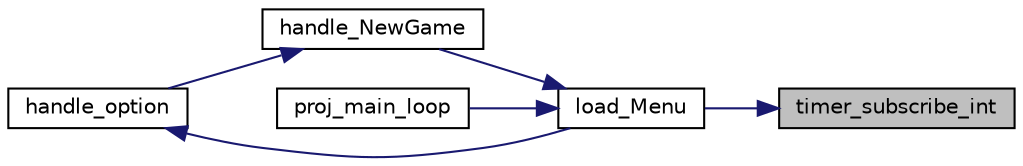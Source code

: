digraph "timer_subscribe_int"
{
 // LATEX_PDF_SIZE
  edge [fontname="Helvetica",fontsize="10",labelfontname="Helvetica",labelfontsize="10"];
  node [fontname="Helvetica",fontsize="10",shape=record];
  rankdir="RL";
  Node1 [label="timer_subscribe_int",height=0.2,width=0.4,color="black", fillcolor="grey75", style="filled", fontcolor="black",tooltip="subscreve as interrupcoes do timer."];
  Node1 -> Node2 [dir="back",color="midnightblue",fontsize="10",style="solid",fontname="Helvetica"];
  Node2 [label="load_Menu",height=0.2,width=0.4,color="black", fillcolor="white", style="filled",URL="$_menu_8h.html#afea940cd55650dc9c5b8d4a0d297d0d5",tooltip="Carrega o ecrã inicial do menu numa frame rate fixa."];
  Node2 -> Node3 [dir="back",color="midnightblue",fontsize="10",style="solid",fontname="Helvetica"];
  Node3 [label="handle_NewGame",height=0.2,width=0.4,color="black", fillcolor="white", style="filled",URL="$_menu_8h.html#a63dbf12b8d56e422c548c758f7248c0c",tooltip="Trata da opção New Game do menu, carrega o jogo."];
  Node3 -> Node4 [dir="back",color="midnightblue",fontsize="10",style="solid",fontname="Helvetica"];
  Node4 [label="handle_option",height=0.2,width=0.4,color="black", fillcolor="white", style="filled",URL="$_menu_8h.html#aa283ff2c61ef57157639de3df5df28ab",tooltip="Trata da opção de menu que for passada como parâmetro."];
  Node4 -> Node2 [dir="back",color="midnightblue",fontsize="10",style="solid",fontname="Helvetica"];
  Node2 -> Node5 [dir="back",color="midnightblue",fontsize="10",style="solid",fontname="Helvetica"];
  Node5 [label="proj_main_loop",height=0.2,width=0.4,color="black", fillcolor="white", style="filled",URL="$main_8c.html#a2a16f651eccbd248e1ad3b3b924b143b",tooltip=" "];
}
